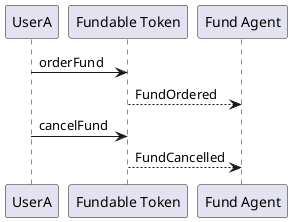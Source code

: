 @startuml
UserA -> "Fundable Token": orderFund
"Fundable Token" --> "Fund Agent": FundOrdered
UserA -> "Fundable Token": cancelFund
"Fundable Token" --> "Fund Agent": FundCancelled
@enduml
